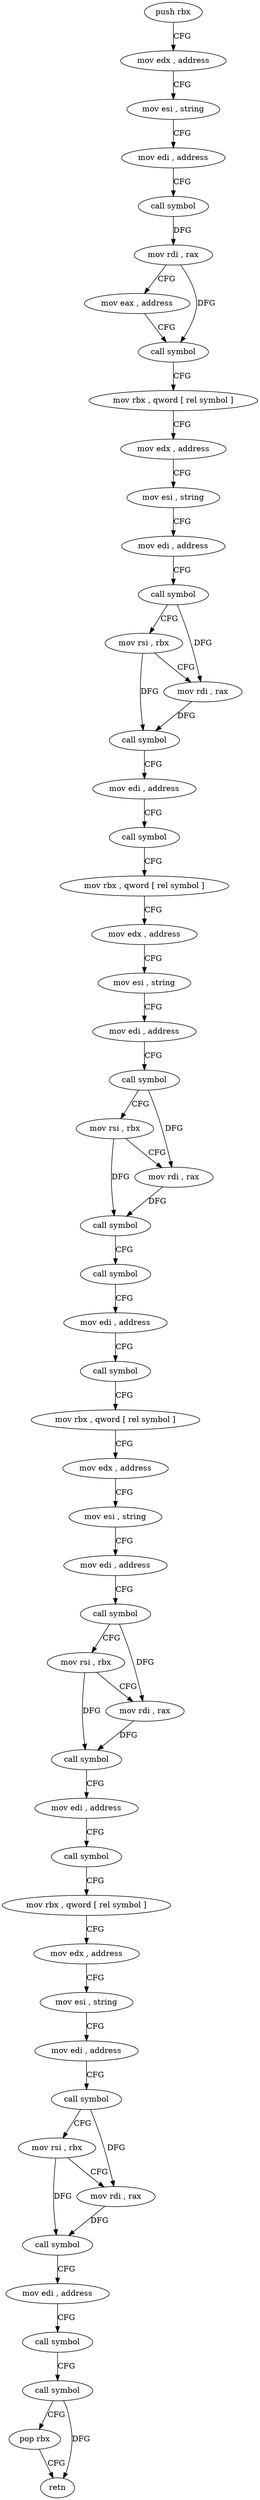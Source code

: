 digraph "func" {
"4215746" [label = "push rbx" ]
"4215747" [label = "mov edx , address" ]
"4215752" [label = "mov esi , string" ]
"4215757" [label = "mov edi , address" ]
"4215762" [label = "call symbol" ]
"4215767" [label = "mov rdi , rax" ]
"4215770" [label = "mov eax , address" ]
"4215775" [label = "call symbol" ]
"4215780" [label = "mov rbx , qword [ rel symbol ]" ]
"4215787" [label = "mov edx , address" ]
"4215792" [label = "mov esi , string" ]
"4215797" [label = "mov edi , address" ]
"4215802" [label = "call symbol" ]
"4215807" [label = "mov rsi , rbx" ]
"4215810" [label = "mov rdi , rax" ]
"4215813" [label = "call symbol" ]
"4215818" [label = "mov edi , address" ]
"4215823" [label = "call symbol" ]
"4215828" [label = "mov rbx , qword [ rel symbol ]" ]
"4215835" [label = "mov edx , address" ]
"4215840" [label = "mov esi , string" ]
"4215845" [label = "mov edi , address" ]
"4215850" [label = "call symbol" ]
"4215855" [label = "mov rsi , rbx" ]
"4215858" [label = "mov rdi , rax" ]
"4215861" [label = "call symbol" ]
"4215866" [label = "call symbol" ]
"4215871" [label = "mov edi , address" ]
"4215876" [label = "call symbol" ]
"4215881" [label = "mov rbx , qword [ rel symbol ]" ]
"4215888" [label = "mov edx , address" ]
"4215893" [label = "mov esi , string" ]
"4215898" [label = "mov edi , address" ]
"4215903" [label = "call symbol" ]
"4215908" [label = "mov rsi , rbx" ]
"4215911" [label = "mov rdi , rax" ]
"4215914" [label = "call symbol" ]
"4215919" [label = "mov edi , address" ]
"4215924" [label = "call symbol" ]
"4215929" [label = "mov rbx , qword [ rel symbol ]" ]
"4215936" [label = "mov edx , address" ]
"4215941" [label = "mov esi , string" ]
"4215946" [label = "mov edi , address" ]
"4215951" [label = "call symbol" ]
"4215956" [label = "mov rsi , rbx" ]
"4215959" [label = "mov rdi , rax" ]
"4215962" [label = "call symbol" ]
"4215967" [label = "mov edi , address" ]
"4215972" [label = "call symbol" ]
"4215977" [label = "call symbol" ]
"4215982" [label = "pop rbx" ]
"4215983" [label = "retn" ]
"4215746" -> "4215747" [ label = "CFG" ]
"4215747" -> "4215752" [ label = "CFG" ]
"4215752" -> "4215757" [ label = "CFG" ]
"4215757" -> "4215762" [ label = "CFG" ]
"4215762" -> "4215767" [ label = "DFG" ]
"4215767" -> "4215770" [ label = "CFG" ]
"4215767" -> "4215775" [ label = "DFG" ]
"4215770" -> "4215775" [ label = "CFG" ]
"4215775" -> "4215780" [ label = "CFG" ]
"4215780" -> "4215787" [ label = "CFG" ]
"4215787" -> "4215792" [ label = "CFG" ]
"4215792" -> "4215797" [ label = "CFG" ]
"4215797" -> "4215802" [ label = "CFG" ]
"4215802" -> "4215807" [ label = "CFG" ]
"4215802" -> "4215810" [ label = "DFG" ]
"4215807" -> "4215810" [ label = "CFG" ]
"4215807" -> "4215813" [ label = "DFG" ]
"4215810" -> "4215813" [ label = "DFG" ]
"4215813" -> "4215818" [ label = "CFG" ]
"4215818" -> "4215823" [ label = "CFG" ]
"4215823" -> "4215828" [ label = "CFG" ]
"4215828" -> "4215835" [ label = "CFG" ]
"4215835" -> "4215840" [ label = "CFG" ]
"4215840" -> "4215845" [ label = "CFG" ]
"4215845" -> "4215850" [ label = "CFG" ]
"4215850" -> "4215855" [ label = "CFG" ]
"4215850" -> "4215858" [ label = "DFG" ]
"4215855" -> "4215858" [ label = "CFG" ]
"4215855" -> "4215861" [ label = "DFG" ]
"4215858" -> "4215861" [ label = "DFG" ]
"4215861" -> "4215866" [ label = "CFG" ]
"4215866" -> "4215871" [ label = "CFG" ]
"4215871" -> "4215876" [ label = "CFG" ]
"4215876" -> "4215881" [ label = "CFG" ]
"4215881" -> "4215888" [ label = "CFG" ]
"4215888" -> "4215893" [ label = "CFG" ]
"4215893" -> "4215898" [ label = "CFG" ]
"4215898" -> "4215903" [ label = "CFG" ]
"4215903" -> "4215908" [ label = "CFG" ]
"4215903" -> "4215911" [ label = "DFG" ]
"4215908" -> "4215911" [ label = "CFG" ]
"4215908" -> "4215914" [ label = "DFG" ]
"4215911" -> "4215914" [ label = "DFG" ]
"4215914" -> "4215919" [ label = "CFG" ]
"4215919" -> "4215924" [ label = "CFG" ]
"4215924" -> "4215929" [ label = "CFG" ]
"4215929" -> "4215936" [ label = "CFG" ]
"4215936" -> "4215941" [ label = "CFG" ]
"4215941" -> "4215946" [ label = "CFG" ]
"4215946" -> "4215951" [ label = "CFG" ]
"4215951" -> "4215956" [ label = "CFG" ]
"4215951" -> "4215959" [ label = "DFG" ]
"4215956" -> "4215959" [ label = "CFG" ]
"4215956" -> "4215962" [ label = "DFG" ]
"4215959" -> "4215962" [ label = "DFG" ]
"4215962" -> "4215967" [ label = "CFG" ]
"4215967" -> "4215972" [ label = "CFG" ]
"4215972" -> "4215977" [ label = "CFG" ]
"4215977" -> "4215982" [ label = "CFG" ]
"4215977" -> "4215983" [ label = "DFG" ]
"4215982" -> "4215983" [ label = "CFG" ]
}
